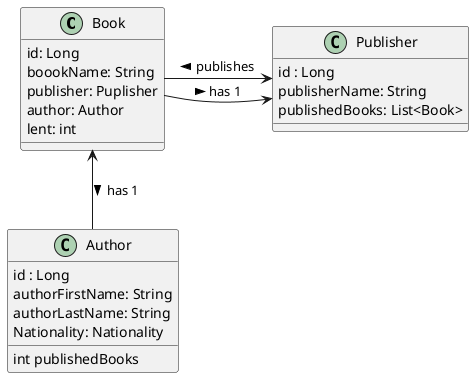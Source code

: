 @startuml

class Book{
    id: Long
    boookName: String
    publisher: Puplisher
    author: Author
    lent: int
}

class Author{
    id : Long
    authorFirstName: String
    authorLastName: String
    Nationality: Nationality
    {method} int publishedBooks
}

class Publisher{
    id : Long
    publisherName: String
    publishedBooks: List<Book>
}

Book <-- Author : has 1 >
Book -> Publisher :  has 1 >
Publisher <- Book : publishes >


@enduml

